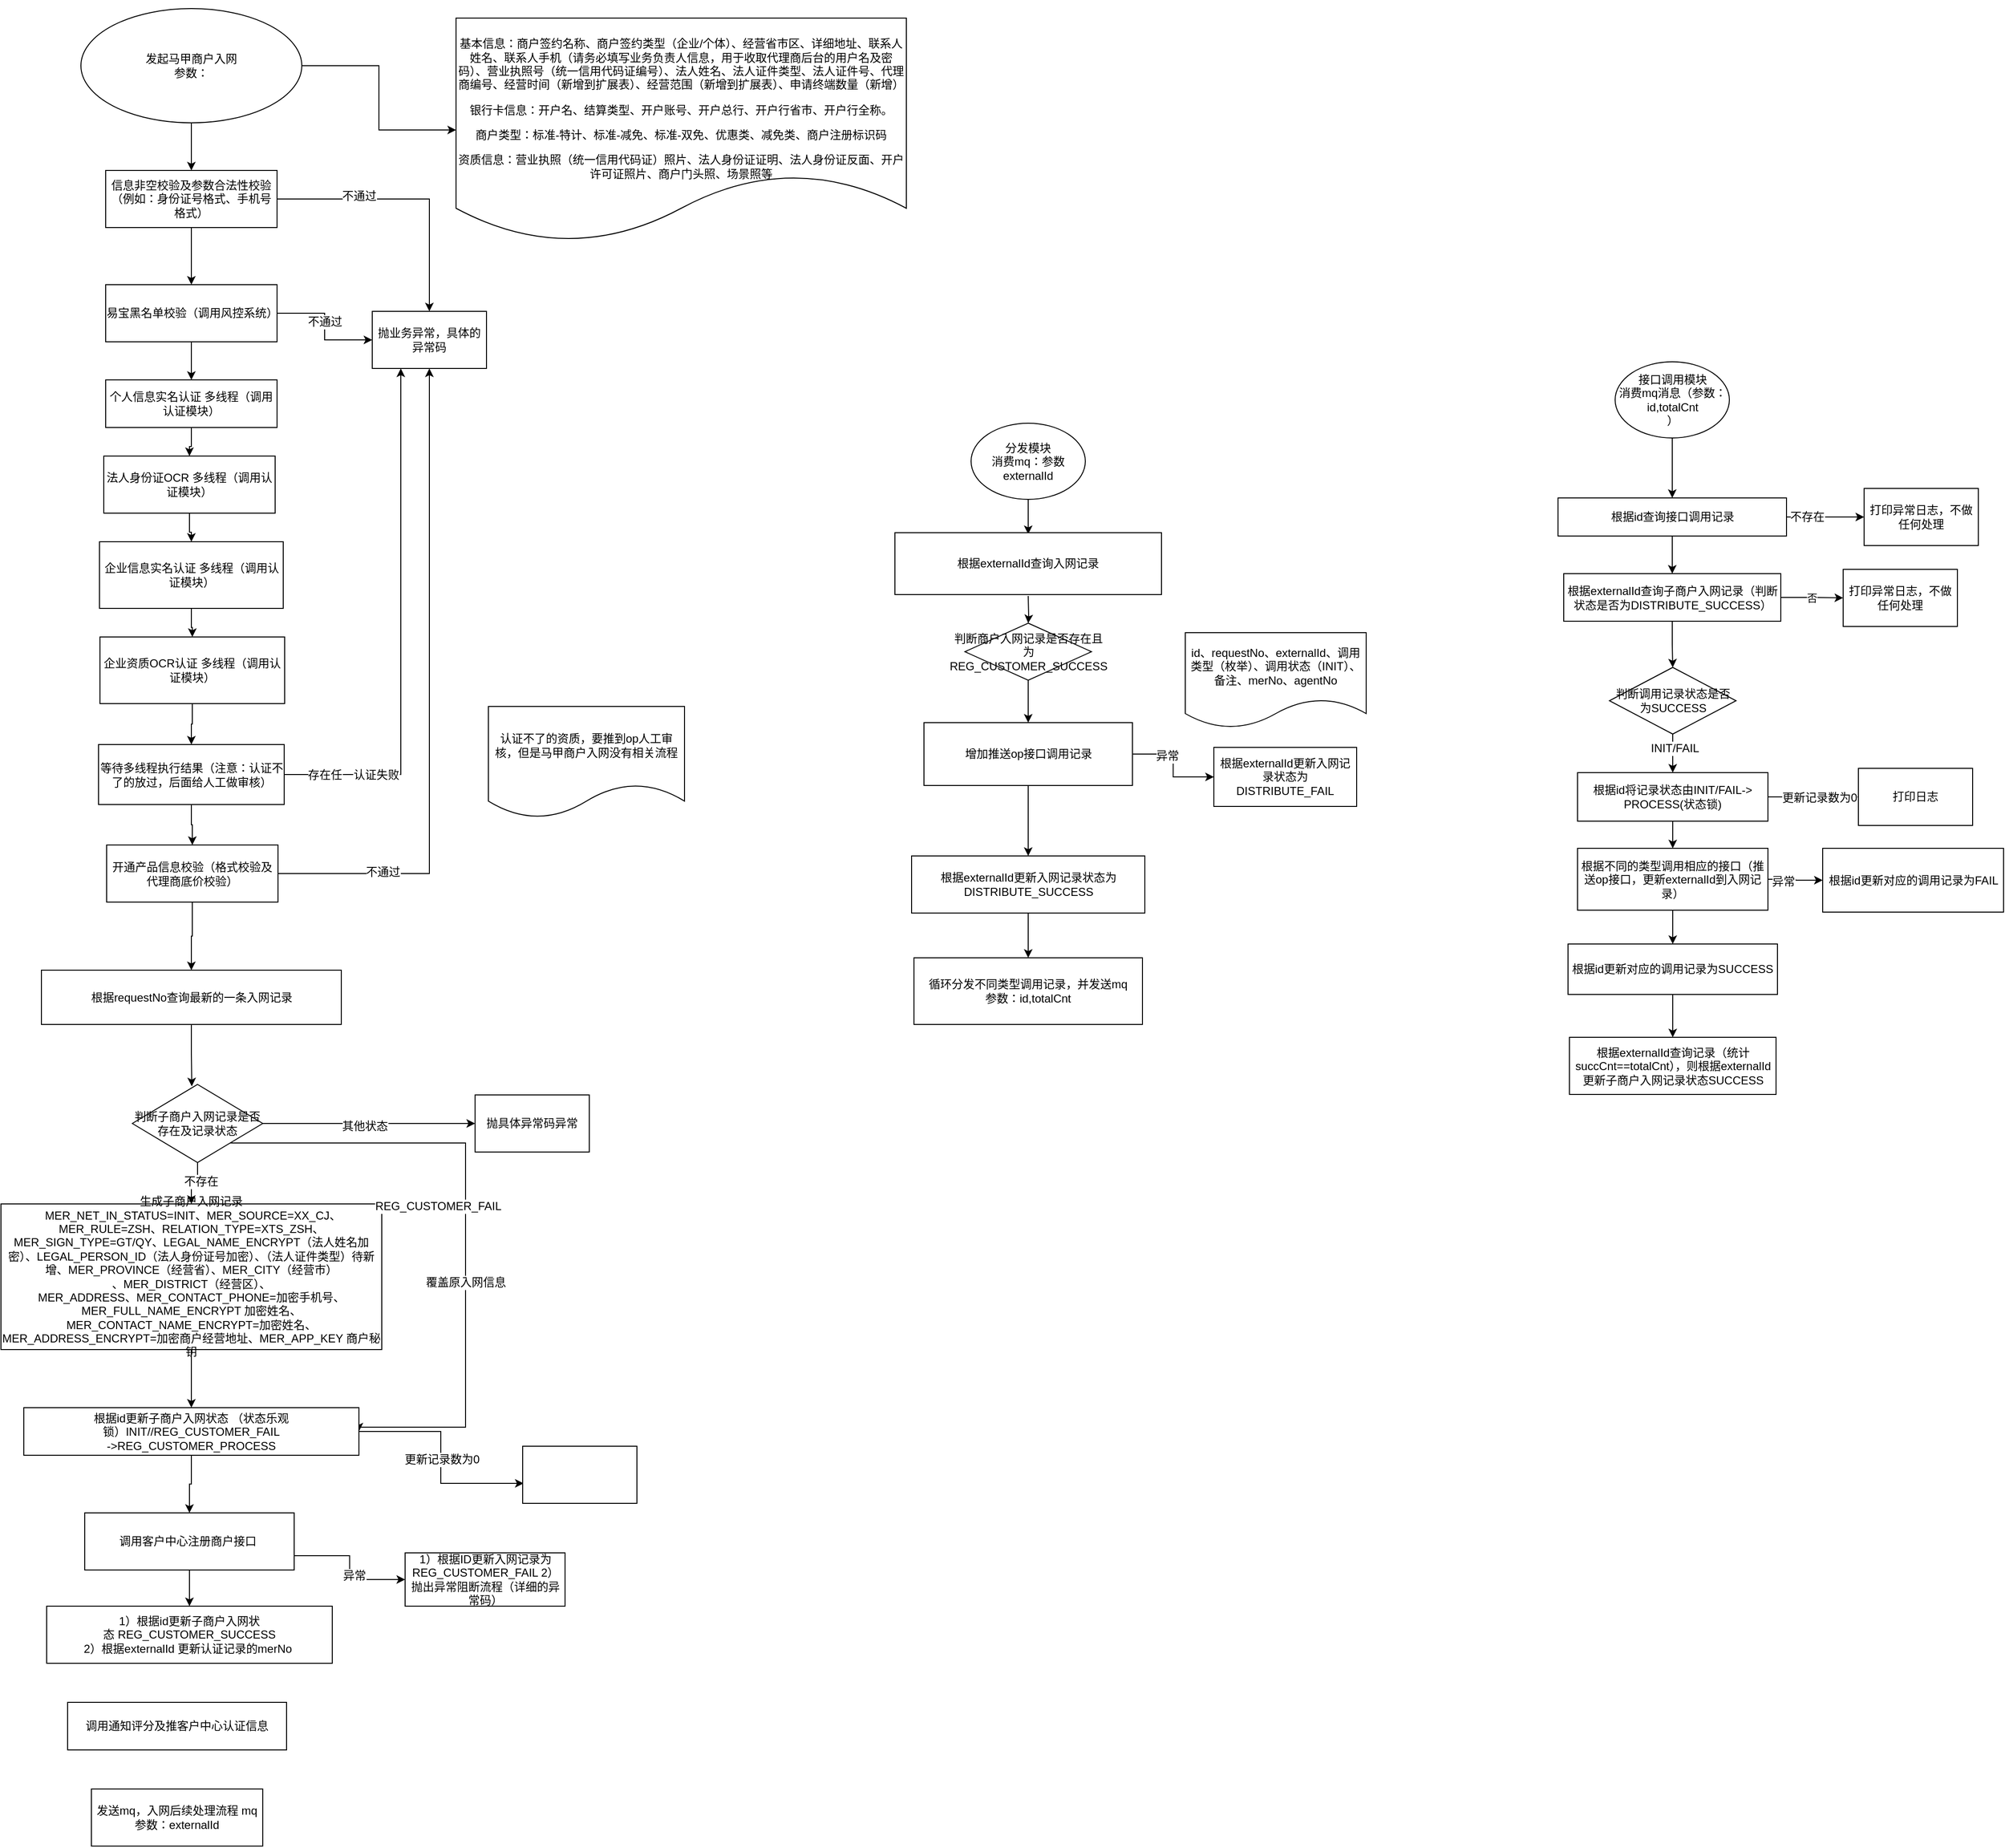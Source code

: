<mxfile version="10.4.0" type="github"><diagram id="0zmiai0lUScn3Bx6PI7V" name="Page-1"><mxGraphModel dx="3257" dy="3964" grid="1" gridSize="10" guides="1" tooltips="1" connect="1" arrows="1" fold="1" page="1" pageScale="1" pageWidth="2339" pageHeight="3300" math="0" shadow="0"><root><mxCell id="0"/><mxCell id="1" parent="0"/><mxCell id="qmU_EbiqnixJdN_HYGX3-1" style="edgeStyle=orthogonalEdgeStyle;rounded=0;orthogonalLoop=1;jettySize=auto;html=1;exitX=0.5;exitY=1;exitDx=0;exitDy=0;" parent="1" source="qmU_EbiqnixJdN_HYGX3-2" target="qmU_EbiqnixJdN_HYGX3-7" edge="1"><mxGeometry relative="1" as="geometry"/></mxCell><mxCell id="qmU_EbiqnixJdN_HYGX3-43" style="edgeStyle=orthogonalEdgeStyle;rounded=0;orthogonalLoop=1;jettySize=auto;html=1;" parent="1" source="qmU_EbiqnixJdN_HYGX3-2" target="qmU_EbiqnixJdN_HYGX3-3" edge="1"><mxGeometry relative="1" as="geometry"/></mxCell><mxCell id="qmU_EbiqnixJdN_HYGX3-2" value="发起马甲商户入网&lt;br&gt;参数：&lt;br&gt;" style="ellipse;whiteSpace=wrap;html=1;" parent="1" vertex="1"><mxGeometry x="-2124" y="10" width="232" height="120" as="geometry"/></mxCell><mxCell id="qmU_EbiqnixJdN_HYGX3-3" value="&lt;p&gt;&lt;span&gt;&lt;br&gt;&lt;/span&gt;&lt;/p&gt;&lt;p&gt;&lt;span&gt;基本信息：&lt;/span&gt;商户签约名称、商户签约类型（企业/个体）、经营省市区、详细地址、联系人姓名、联系人手机（请务必填写业务负责人信息，用于收取代理商后台的用户名及密码）、营业执照号（统一信用代码证编号）、法人姓名、法人证件类型、法人证件号、代理商编号、经营时间（新增到扩展表）、经营范围（新增到扩展表）、申请终端数量（新增）&lt;/p&gt;&lt;p&gt;&lt;span&gt;银行卡信息：&lt;/span&gt;开户名、结算类型、开户账号、开户总行、开户行省市、开户行全称。&lt;/p&gt;&lt;p&gt;商户类型：标准-特计、标准-减免、标准-双免、优惠类、减免类、商户注册标识码&lt;/p&gt;&lt;p&gt;&lt;span&gt;资质信息：&lt;/span&gt;营业执照（统一信用代码证）照片、法人身份证证明、法人身份证反面、开户许可证照片、商户门头照、场景照等&lt;/p&gt;" style="shape=document;whiteSpace=wrap;html=1;boundedLbl=1;" parent="1" vertex="1"><mxGeometry x="-1730" y="20" width="473" height="235" as="geometry"/></mxCell><mxCell id="qmU_EbiqnixJdN_HYGX3-4" style="edgeStyle=orthogonalEdgeStyle;rounded=0;orthogonalLoop=1;jettySize=auto;html=1;" parent="1" source="qmU_EbiqnixJdN_HYGX3-7" target="qmU_EbiqnixJdN_HYGX3-11" edge="1"><mxGeometry relative="1" as="geometry"/></mxCell><mxCell id="qmU_EbiqnixJdN_HYGX3-5" style="edgeStyle=orthogonalEdgeStyle;rounded=0;orthogonalLoop=1;jettySize=auto;html=1;" parent="1" source="qmU_EbiqnixJdN_HYGX3-7" target="qmU_EbiqnixJdN_HYGX3-42" edge="1"><mxGeometry relative="1" as="geometry"/></mxCell><mxCell id="qmU_EbiqnixJdN_HYGX3-6" value="不通过" style="text;html=1;resizable=0;points=[];align=center;verticalAlign=middle;labelBackgroundColor=#ffffff;" parent="qmU_EbiqnixJdN_HYGX3-5" vertex="1" connectable="0"><mxGeometry x="-0.381" y="3" relative="1" as="geometry"><mxPoint as="offset"/></mxGeometry></mxCell><mxCell id="qmU_EbiqnixJdN_HYGX3-7" value="信息非空校验及参数合法性校验（例如：身份证号格式、手机号格式）" style="rounded=0;whiteSpace=wrap;html=1;" parent="1" vertex="1"><mxGeometry x="-2098" y="180" width="180" height="60" as="geometry"/></mxCell><mxCell id="qmU_EbiqnixJdN_HYGX3-8" style="edgeStyle=orthogonalEdgeStyle;rounded=0;orthogonalLoop=1;jettySize=auto;html=1;exitX=0.5;exitY=1;exitDx=0;exitDy=0;" parent="1" source="qmU_EbiqnixJdN_HYGX3-11" target="qmU_EbiqnixJdN_HYGX3-15" edge="1"><mxGeometry relative="1" as="geometry"/></mxCell><mxCell id="qmU_EbiqnixJdN_HYGX3-9" style="edgeStyle=orthogonalEdgeStyle;rounded=0;orthogonalLoop=1;jettySize=auto;html=1;exitX=1;exitY=0.5;exitDx=0;exitDy=0;" parent="1" source="qmU_EbiqnixJdN_HYGX3-11" target="qmU_EbiqnixJdN_HYGX3-42" edge="1"><mxGeometry relative="1" as="geometry"/></mxCell><mxCell id="qmU_EbiqnixJdN_HYGX3-10" value="不通过" style="text;html=1;resizable=0;points=[];align=center;verticalAlign=middle;labelBackgroundColor=#ffffff;" parent="qmU_EbiqnixJdN_HYGX3-9" vertex="1" connectable="0"><mxGeometry x="-0.219" y="-9" relative="1" as="geometry"><mxPoint x="9" y="9" as="offset"/></mxGeometry></mxCell><mxCell id="qmU_EbiqnixJdN_HYGX3-11" value="易宝黑名单校验（调用风控系统）" style="rounded=0;whiteSpace=wrap;html=1;" parent="1" vertex="1"><mxGeometry x="-2098" y="300" width="180" height="60" as="geometry"/></mxCell><mxCell id="qmU_EbiqnixJdN_HYGX3-49" style="edgeStyle=orthogonalEdgeStyle;rounded=0;orthogonalLoop=1;jettySize=auto;html=1;entryX=0.5;entryY=0;entryDx=0;entryDy=0;" parent="1" source="qmU_EbiqnixJdN_HYGX3-15" target="qmU_EbiqnixJdN_HYGX3-44" edge="1"><mxGeometry relative="1" as="geometry"/></mxCell><mxCell id="qmU_EbiqnixJdN_HYGX3-15" value="个人信息实名认证 多线程（调用认证模块）" style="rounded=0;whiteSpace=wrap;html=1;" parent="1" vertex="1"><mxGeometry x="-2098" y="400" width="180" height="50" as="geometry"/></mxCell><mxCell id="qmU_EbiqnixJdN_HYGX3-17" style="edgeStyle=orthogonalEdgeStyle;rounded=0;orthogonalLoop=1;jettySize=auto;html=1;exitX=1;exitY=0.5;exitDx=0;exitDy=0;" parent="1" source="qmU_EbiqnixJdN_HYGX3-19" target="qmU_EbiqnixJdN_HYGX3-42" edge="1"><mxGeometry relative="1" as="geometry"/></mxCell><mxCell id="qmU_EbiqnixJdN_HYGX3-18" value="不通过" style="text;html=1;resizable=0;points=[];align=center;verticalAlign=middle;labelBackgroundColor=#ffffff;" parent="qmU_EbiqnixJdN_HYGX3-17" vertex="1" connectable="0"><mxGeometry x="-0.681" y="2" relative="1" as="geometry"><mxPoint as="offset"/></mxGeometry></mxCell><mxCell id="qmU_EbiqnixJdN_HYGX3-58" style="edgeStyle=orthogonalEdgeStyle;rounded=0;orthogonalLoop=1;jettySize=auto;html=1;" parent="1" source="qmU_EbiqnixJdN_HYGX3-19" target="qmU_EbiqnixJdN_HYGX3-30" edge="1"><mxGeometry relative="1" as="geometry"/></mxCell><mxCell id="qmU_EbiqnixJdN_HYGX3-19" value="开通产品信息校验（格式校验及代理商底价校验）" style="rounded=0;whiteSpace=wrap;html=1;" parent="1" vertex="1"><mxGeometry x="-2097" y="888.5" width="180" height="60" as="geometry"/></mxCell><mxCell id="qmU_EbiqnixJdN_HYGX3-20" style="edgeStyle=orthogonalEdgeStyle;rounded=0;orthogonalLoop=1;jettySize=auto;html=1;exitX=1;exitY=0.75;exitDx=0;exitDy=0;entryX=0;entryY=0.5;entryDx=0;entryDy=0;" parent="1" source="qmU_EbiqnixJdN_HYGX3-23" target="qmU_EbiqnixJdN_HYGX3-41" edge="1"><mxGeometry relative="1" as="geometry"/></mxCell><mxCell id="qmU_EbiqnixJdN_HYGX3-21" value="异常" style="text;html=1;resizable=0;points=[];align=center;verticalAlign=middle;labelBackgroundColor=#ffffff;" parent="qmU_EbiqnixJdN_HYGX3-20" vertex="1" connectable="0"><mxGeometry x="0.237" y="4" relative="1" as="geometry"><mxPoint as="offset"/></mxGeometry></mxCell><mxCell id="qmU_EbiqnixJdN_HYGX3-22" style="edgeStyle=orthogonalEdgeStyle;rounded=0;orthogonalLoop=1;jettySize=auto;html=1;entryX=0.5;entryY=0;entryDx=0;entryDy=0;" parent="1" source="qmU_EbiqnixJdN_HYGX3-23" target="qmU_EbiqnixJdN_HYGX3-27" edge="1"><mxGeometry relative="1" as="geometry"/></mxCell><mxCell id="qmU_EbiqnixJdN_HYGX3-23" value="&lt;span&gt;调用客户中心注册商户接口&amp;nbsp;&lt;/span&gt;&lt;span&gt;&lt;br&gt;&lt;/span&gt;" style="rounded=0;whiteSpace=wrap;html=1;" parent="1" vertex="1"><mxGeometry x="-2120" y="1590" width="220" height="60" as="geometry"/></mxCell><mxCell id="2WgV2PXz99s6lV0H7O1x-5" style="edgeStyle=orthogonalEdgeStyle;rounded=0;orthogonalLoop=1;jettySize=auto;html=1;" edge="1" parent="1" source="qmU_EbiqnixJdN_HYGX3-25" target="2WgV2PXz99s6lV0H7O1x-4"><mxGeometry relative="1" as="geometry"/></mxCell><mxCell id="qmU_EbiqnixJdN_HYGX3-25" value="生成子商户入网记录&lt;br&gt;&amp;nbsp;&lt;span&gt;MER_NET_IN_STATUS=INIT、&lt;/span&gt;&lt;span&gt;MER_SOURCE=XX_CJ、&lt;br&gt;&lt;/span&gt;&lt;span&gt;MER_RULE=&lt;/span&gt;&lt;span&gt;ZSH、&lt;/span&gt;&lt;span&gt;RELATION_TYPE=&lt;/span&gt;&lt;span&gt;XTS_ZSH&lt;/span&gt;、MER_SIGN_TYPE=GT/QY&lt;span&gt;、&lt;/span&gt;&lt;span&gt;LEGAL_NAME_ENCRYPT（法人姓名加密）&lt;/span&gt;、LEGAL_PERSON_ID（法人身份证号加密）、（法人证件类型）待新增、&lt;span&gt;MER_PROVINCE（经营省）、&lt;/span&gt;&lt;span&gt;MER_CITY&lt;/span&gt;（经营市）&lt;span&gt;&lt;br&gt;、&lt;/span&gt;&lt;span&gt;MER_DISTRICT（&lt;/span&gt;经营区&lt;span&gt;）、&lt;/span&gt;&lt;br&gt;&lt;span&gt;MER_ADDRESS、&lt;/span&gt;&lt;span&gt;MER_CONTACT_PHONE=加密手机号、&lt;/span&gt;&lt;span&gt;MER_FULL_NAME_ENCRYPT 加密姓名、&lt;/span&gt;&lt;span&gt;MER_CONTACT_NAME_ENCRYPT=加密姓名、&lt;/span&gt;&lt;span&gt;&lt;br&gt;&lt;/span&gt;&lt;span&gt;MER_ADDRESS_ENCRYPT=加密商户经营地址、&lt;/span&gt;&lt;span&gt;MER_APP_KEY 商户秘钥&lt;/span&gt;" style="rounded=0;whiteSpace=wrap;html=1;" parent="1" vertex="1"><mxGeometry x="-2208" y="1265.5" width="400" height="153" as="geometry"/></mxCell><mxCell id="qmU_EbiqnixJdN_HYGX3-27" value="1）根据id更新子商户入网状态&amp;nbsp;REG_CUSTOMER_SUCCESS&lt;br&gt;2）根据externalId 更新认证记录的merNo&amp;nbsp;&lt;span&gt;&lt;br&gt;&lt;/span&gt;" style="rounded=0;whiteSpace=wrap;html=1;" parent="1" vertex="1"><mxGeometry x="-2160" y="1688" width="300" height="60" as="geometry"/></mxCell><mxCell id="qmU_EbiqnixJdN_HYGX3-28" value="发送mq，入网后续处理流程 mq参数：externalId" style="rounded=0;whiteSpace=wrap;html=1;" parent="1" vertex="1"><mxGeometry x="-2113" y="1880" width="180" height="60" as="geometry"/></mxCell><mxCell id="qmU_EbiqnixJdN_HYGX3-29" style="edgeStyle=orthogonalEdgeStyle;rounded=0;orthogonalLoop=1;jettySize=auto;html=1;entryX=0.456;entryY=0.024;entryDx=0;entryDy=0;entryPerimeter=0;" parent="1" source="qmU_EbiqnixJdN_HYGX3-30" target="qmU_EbiqnixJdN_HYGX3-39" edge="1"><mxGeometry relative="1" as="geometry"/></mxCell><mxCell id="qmU_EbiqnixJdN_HYGX3-30" value="根据requestNo查询最新的一条入网记录" style="rounded=0;whiteSpace=wrap;html=1;" parent="1" vertex="1"><mxGeometry x="-2165.5" y="1020" width="315" height="57" as="geometry"/></mxCell><mxCell id="qmU_EbiqnixJdN_HYGX3-33" style="edgeStyle=orthogonalEdgeStyle;rounded=0;orthogonalLoop=1;jettySize=auto;html=1;" parent="1" source="qmU_EbiqnixJdN_HYGX3-39" target="qmU_EbiqnixJdN_HYGX3-25" edge="1"><mxGeometry relative="1" as="geometry"/></mxCell><mxCell id="qmU_EbiqnixJdN_HYGX3-34" value="不存在" style="text;html=1;resizable=0;points=[];align=center;verticalAlign=middle;labelBackgroundColor=#ffffff;" parent="qmU_EbiqnixJdN_HYGX3-33" vertex="1" connectable="0"><mxGeometry x="-0.218" y="3" relative="1" as="geometry"><mxPoint as="offset"/></mxGeometry></mxCell><mxCell id="qmU_EbiqnixJdN_HYGX3-35" style="edgeStyle=orthogonalEdgeStyle;rounded=0;orthogonalLoop=1;jettySize=auto;html=1;entryX=0;entryY=0.5;entryDx=0;entryDy=0;" parent="1" source="qmU_EbiqnixJdN_HYGX3-39" target="qmU_EbiqnixJdN_HYGX3-40" edge="1"><mxGeometry relative="1" as="geometry"/></mxCell><mxCell id="qmU_EbiqnixJdN_HYGX3-36" value="其他状态" style="text;html=1;resizable=0;points=[];align=center;verticalAlign=middle;labelBackgroundColor=#ffffff;" parent="qmU_EbiqnixJdN_HYGX3-35" vertex="1" connectable="0"><mxGeometry x="-0.047" y="-3" relative="1" as="geometry"><mxPoint as="offset"/></mxGeometry></mxCell><mxCell id="qmU_EbiqnixJdN_HYGX3-37" style="edgeStyle=orthogonalEdgeStyle;rounded=0;orthogonalLoop=1;jettySize=auto;html=1;exitX=1;exitY=1;exitDx=0;exitDy=0;entryX=1;entryY=0.5;entryDx=0;entryDy=0;" parent="1" source="qmU_EbiqnixJdN_HYGX3-39" target="2WgV2PXz99s6lV0H7O1x-4" edge="1"><mxGeometry relative="1" as="geometry"><Array as="points"><mxPoint x="-1720" y="1202"/><mxPoint x="-1720" y="1500"/><mxPoint x="-1832" y="1500"/></Array><mxPoint x="-1680" y="1420" as="targetPoint"/></mxGeometry></mxCell><mxCell id="qmU_EbiqnixJdN_HYGX3-38" value="REG_CUSTOMER_FAIL" style="text;html=1;resizable=0;points=[];align=center;verticalAlign=middle;labelBackgroundColor=#ffffff;" parent="qmU_EbiqnixJdN_HYGX3-37" vertex="1" connectable="0"><mxGeometry x="-0.342" y="-66" relative="1" as="geometry"><mxPoint as="offset"/></mxGeometry></mxCell><mxCell id="2WgV2PXz99s6lV0H7O1x-7" value="覆盖原入网信息" style="text;html=1;resizable=0;points=[];align=center;verticalAlign=middle;labelBackgroundColor=#ffffff;" vertex="1" connectable="0" parent="qmU_EbiqnixJdN_HYGX3-37"><mxGeometry x="0.187" relative="1" as="geometry"><mxPoint as="offset"/></mxGeometry></mxCell><mxCell id="qmU_EbiqnixJdN_HYGX3-39" value="判断子商户入网记录是否存在及记录状态" style="rhombus;whiteSpace=wrap;html=1;" parent="1" vertex="1"><mxGeometry x="-2070" y="1140" width="137" height="82" as="geometry"/></mxCell><mxCell id="qmU_EbiqnixJdN_HYGX3-40" value="抛具体异常码异常" style="rounded=0;whiteSpace=wrap;html=1;" parent="1" vertex="1"><mxGeometry x="-1710" y="1151" width="120" height="60" as="geometry"/></mxCell><mxCell id="qmU_EbiqnixJdN_HYGX3-41" value="1）根据ID更新入网记录为&lt;span&gt;REG_&lt;/span&gt;&lt;span&gt;CUSTOMER&lt;/span&gt;&lt;span&gt;_FAIL 2）抛出异常阻断流程（详细的异常码）&lt;/span&gt;" style="rounded=0;whiteSpace=wrap;html=1;" parent="1" vertex="1"><mxGeometry x="-1783.5" y="1632" width="168" height="56" as="geometry"/></mxCell><mxCell id="qmU_EbiqnixJdN_HYGX3-42" value="抛业务异常，具体的异常码" style="rounded=0;whiteSpace=wrap;html=1;" parent="1" vertex="1"><mxGeometry x="-1818" y="328" width="120" height="60" as="geometry"/></mxCell><mxCell id="qmU_EbiqnixJdN_HYGX3-50" style="edgeStyle=orthogonalEdgeStyle;rounded=0;orthogonalLoop=1;jettySize=auto;html=1;entryX=0.5;entryY=0;entryDx=0;entryDy=0;" parent="1" source="qmU_EbiqnixJdN_HYGX3-44" target="qmU_EbiqnixJdN_HYGX3-45" edge="1"><mxGeometry relative="1" as="geometry"/></mxCell><mxCell id="qmU_EbiqnixJdN_HYGX3-44" value="法人身份证OCR 多线程（调用认证模块）" style="rounded=0;whiteSpace=wrap;html=1;" parent="1" vertex="1"><mxGeometry x="-2100" y="480" width="180" height="60" as="geometry"/></mxCell><mxCell id="qmU_EbiqnixJdN_HYGX3-51" style="edgeStyle=orthogonalEdgeStyle;rounded=0;orthogonalLoop=1;jettySize=auto;html=1;entryX=0.5;entryY=0;entryDx=0;entryDy=0;" parent="1" source="qmU_EbiqnixJdN_HYGX3-45" target="qmU_EbiqnixJdN_HYGX3-46" edge="1"><mxGeometry relative="1" as="geometry"/></mxCell><mxCell id="qmU_EbiqnixJdN_HYGX3-45" value="企业信息实名认证 多线程（调用认证模块）" style="rounded=0;whiteSpace=wrap;html=1;" parent="1" vertex="1"><mxGeometry x="-2104.5" y="570" width="193" height="70" as="geometry"/></mxCell><mxCell id="qmU_EbiqnixJdN_HYGX3-52" style="edgeStyle=orthogonalEdgeStyle;rounded=0;orthogonalLoop=1;jettySize=auto;html=1;entryX=0.5;entryY=0;entryDx=0;entryDy=0;" parent="1" source="qmU_EbiqnixJdN_HYGX3-46" target="qmU_EbiqnixJdN_HYGX3-47" edge="1"><mxGeometry relative="1" as="geometry"/></mxCell><mxCell id="qmU_EbiqnixJdN_HYGX3-46" value="企业资质OCR认证 多线程（调用认证模块）" style="rounded=0;whiteSpace=wrap;html=1;" parent="1" vertex="1"><mxGeometry x="-2104" y="670" width="194" height="70" as="geometry"/></mxCell><mxCell id="qmU_EbiqnixJdN_HYGX3-53" style="edgeStyle=orthogonalEdgeStyle;rounded=0;orthogonalLoop=1;jettySize=auto;html=1;entryX=0.5;entryY=0;entryDx=0;entryDy=0;" parent="1" source="qmU_EbiqnixJdN_HYGX3-47" target="qmU_EbiqnixJdN_HYGX3-19" edge="1"><mxGeometry relative="1" as="geometry"/></mxCell><mxCell id="qmU_EbiqnixJdN_HYGX3-56" style="edgeStyle=orthogonalEdgeStyle;rounded=0;orthogonalLoop=1;jettySize=auto;html=1;entryX=0.25;entryY=1;entryDx=0;entryDy=0;" parent="1" source="qmU_EbiqnixJdN_HYGX3-47" target="qmU_EbiqnixJdN_HYGX3-42" edge="1"><mxGeometry relative="1" as="geometry"/></mxCell><mxCell id="qmU_EbiqnixJdN_HYGX3-57" value="存在任一认证失败" style="text;html=1;resizable=0;points=[];align=center;verticalAlign=middle;labelBackgroundColor=#ffffff;" parent="qmU_EbiqnixJdN_HYGX3-56" vertex="1" connectable="0"><mxGeometry x="-0.74" relative="1" as="geometry"><mxPoint x="1" as="offset"/></mxGeometry></mxCell><mxCell id="qmU_EbiqnixJdN_HYGX3-47" value="等待多线程执行结果（注意：认证不了的放过，后面给人工做审核）" style="rounded=0;whiteSpace=wrap;html=1;" parent="1" vertex="1"><mxGeometry x="-2105.5" y="783" width="195" height="63" as="geometry"/></mxCell><mxCell id="qmU_EbiqnixJdN_HYGX3-59" style="edgeStyle=orthogonalEdgeStyle;rounded=0;orthogonalLoop=1;jettySize=auto;html=1;" parent="1" source="qmU_EbiqnixJdN_HYGX3-60" target="qmU_EbiqnixJdN_HYGX3-64" edge="1"><mxGeometry relative="1" as="geometry"/></mxCell><mxCell id="qmU_EbiqnixJdN_HYGX3-60" value="判断商户入网记录是否存在且为REG_CUSTOMER_SUCCESS" style="rhombus;whiteSpace=wrap;html=1;" parent="1" vertex="1"><mxGeometry x="-1195.5" y="655.5" width="133" height="60" as="geometry"/></mxCell><mxCell id="qmU_EbiqnixJdN_HYGX3-61" style="edgeStyle=orthogonalEdgeStyle;rounded=0;orthogonalLoop=1;jettySize=auto;html=1;" parent="1" source="qmU_EbiqnixJdN_HYGX3-64" target="qmU_EbiqnixJdN_HYGX3-70" edge="1"><mxGeometry relative="1" as="geometry"/></mxCell><mxCell id="qmU_EbiqnixJdN_HYGX3-62" value="异常" style="text;html=1;resizable=0;points=[];align=center;verticalAlign=middle;labelBackgroundColor=#ffffff;" parent="qmU_EbiqnixJdN_HYGX3-61" vertex="1" connectable="0"><mxGeometry x="-0.188" y="-7" relative="1" as="geometry"><mxPoint as="offset"/></mxGeometry></mxCell><mxCell id="qmU_EbiqnixJdN_HYGX3-76" style="edgeStyle=orthogonalEdgeStyle;rounded=0;orthogonalLoop=1;jettySize=auto;html=1;exitX=0.5;exitY=1;exitDx=0;exitDy=0;entryX=0.5;entryY=0;entryDx=0;entryDy=0;" parent="1" source="qmU_EbiqnixJdN_HYGX3-64" target="qmU_EbiqnixJdN_HYGX3-72" edge="1"><mxGeometry relative="1" as="geometry"/></mxCell><mxCell id="qmU_EbiqnixJdN_HYGX3-64" value="增加推送op接口调用记录" style="rounded=0;whiteSpace=wrap;html=1;" parent="1" vertex="1"><mxGeometry x="-1238.5" y="760" width="219" height="66" as="geometry"/></mxCell><mxCell id="qmU_EbiqnixJdN_HYGX3-65" value="id、requestNo、externalId、调用类型（枚举）、调用状态（INIT）、备注、merNo、agentNo" style="shape=document;whiteSpace=wrap;html=1;boundedLbl=1;" parent="1" vertex="1"><mxGeometry x="-964" y="665.5" width="190" height="100" as="geometry"/></mxCell><mxCell id="qmU_EbiqnixJdN_HYGX3-66" value="循环分发不同类型调用记录，并发送mq&lt;br&gt;参数：id,totalCnt&lt;br&gt;" style="rounded=0;whiteSpace=wrap;html=1;" parent="1" vertex="1"><mxGeometry x="-1249" y="1007" width="240" height="70" as="geometry"/></mxCell><mxCell id="qmU_EbiqnixJdN_HYGX3-67" style="edgeStyle=orthogonalEdgeStyle;rounded=0;orthogonalLoop=1;jettySize=auto;html=1;" parent="1" source="qmU_EbiqnixJdN_HYGX3-68" edge="1"><mxGeometry relative="1" as="geometry"><mxPoint x="-1129" y="562" as="targetPoint"/></mxGeometry></mxCell><mxCell id="qmU_EbiqnixJdN_HYGX3-68" value="分发模块 &lt;br&gt;消费mq：参数 externalId" style="ellipse;whiteSpace=wrap;html=1;" parent="1" vertex="1"><mxGeometry x="-1189" y="445.5" width="120" height="80" as="geometry"/></mxCell><mxCell id="qmU_EbiqnixJdN_HYGX3-69" style="edgeStyle=orthogonalEdgeStyle;rounded=0;orthogonalLoop=1;jettySize=auto;html=1;" parent="1" target="qmU_EbiqnixJdN_HYGX3-60" edge="1"><mxGeometry relative="1" as="geometry"><mxPoint x="-1129" y="627" as="sourcePoint"/></mxGeometry></mxCell><mxCell id="qmU_EbiqnixJdN_HYGX3-70" value="根据externalId更新入网记录状态为&lt;span&gt;DISTRIBUTE_FAIL&lt;/span&gt;" style="rounded=0;whiteSpace=wrap;html=1;" parent="1" vertex="1"><mxGeometry x="-934" y="786" width="150" height="62" as="geometry"/></mxCell><mxCell id="qmU_EbiqnixJdN_HYGX3-71" value="" style="edgeStyle=orthogonalEdgeStyle;rounded=0;orthogonalLoop=1;jettySize=auto;html=1;" parent="1" source="qmU_EbiqnixJdN_HYGX3-72" target="qmU_EbiqnixJdN_HYGX3-66" edge="1"><mxGeometry relative="1" as="geometry"/></mxCell><mxCell id="qmU_EbiqnixJdN_HYGX3-72" value="&lt;span&gt;根据externalId更新入网记录状态为&lt;/span&gt;&lt;span&gt;DISTRIBUTE_SUCCESS&lt;/span&gt;" style="rounded=0;whiteSpace=wrap;html=1;" parent="1" vertex="1"><mxGeometry x="-1251.5" y="900" width="245" height="60" as="geometry"/></mxCell><mxCell id="qmU_EbiqnixJdN_HYGX3-73" value="根据externalId查询入网记录" style="rounded=0;whiteSpace=wrap;html=1;" parent="1" vertex="1"><mxGeometry x="-1269" y="560.5" width="280" height="65" as="geometry"/></mxCell><mxCell id="qmU_EbiqnixJdN_HYGX3-74" value="认证不了的资质，要推到op人工审核，但是马甲商户入网没有相关流程" style="shape=document;whiteSpace=wrap;html=1;boundedLbl=1;" parent="1" vertex="1"><mxGeometry x="-1696" y="743" width="206" height="117" as="geometry"/></mxCell><mxCell id="qmU_EbiqnixJdN_HYGX3-78" style="edgeStyle=orthogonalEdgeStyle;rounded=0;orthogonalLoop=1;jettySize=auto;html=1;" parent="1" source="qmU_EbiqnixJdN_HYGX3-81" target="qmU_EbiqnixJdN_HYGX3-100" edge="1"><mxGeometry relative="1" as="geometry"/></mxCell><mxCell id="qmU_EbiqnixJdN_HYGX3-79" style="edgeStyle=orthogonalEdgeStyle;rounded=0;orthogonalLoop=1;jettySize=auto;html=1;exitX=1;exitY=0.5;exitDx=0;exitDy=0;entryX=0;entryY=0.5;entryDx=0;entryDy=0;" parent="1" source="qmU_EbiqnixJdN_HYGX3-81" target="qmU_EbiqnixJdN_HYGX3-102" edge="1"><mxGeometry relative="1" as="geometry"/></mxCell><mxCell id="qmU_EbiqnixJdN_HYGX3-80" value="不存在" style="text;html=1;resizable=0;points=[];align=center;verticalAlign=middle;labelBackgroundColor=#ffffff;" parent="qmU_EbiqnixJdN_HYGX3-79" vertex="1" connectable="0"><mxGeometry x="-0.472" relative="1" as="geometry"><mxPoint as="offset"/></mxGeometry></mxCell><mxCell id="qmU_EbiqnixJdN_HYGX3-81" value="根据id查询接口调用记录&lt;br&gt;" style="rounded=0;whiteSpace=wrap;html=1;" parent="1" vertex="1"><mxGeometry x="-572.5" y="524" width="240" height="40" as="geometry"/></mxCell><mxCell id="qmU_EbiqnixJdN_HYGX3-82" style="edgeStyle=orthogonalEdgeStyle;rounded=0;orthogonalLoop=1;jettySize=auto;html=1;exitX=0.5;exitY=1;exitDx=0;exitDy=0;" parent="1" source="qmU_EbiqnixJdN_HYGX3-84" target="qmU_EbiqnixJdN_HYGX3-95" edge="1"><mxGeometry relative="1" as="geometry"><mxPoint x="-439.5" y="750.833" as="sourcePoint"/></mxGeometry></mxCell><mxCell id="qmU_EbiqnixJdN_HYGX3-83" value="INIT/FAIL" style="text;html=1;resizable=0;points=[];align=center;verticalAlign=middle;labelBackgroundColor=#ffffff;" parent="qmU_EbiqnixJdN_HYGX3-82" vertex="1" connectable="0"><mxGeometry x="-0.259" y="2" relative="1" as="geometry"><mxPoint as="offset"/></mxGeometry></mxCell><mxCell id="qmU_EbiqnixJdN_HYGX3-84" value="判断调用记录状态是否为SUCCESS" style="rhombus;whiteSpace=wrap;html=1;" parent="1" vertex="1"><mxGeometry x="-518.5" y="702" width="133" height="70" as="geometry"/></mxCell><mxCell id="qmU_EbiqnixJdN_HYGX3-85" style="edgeStyle=orthogonalEdgeStyle;rounded=0;orthogonalLoop=1;jettySize=auto;html=1;" parent="1" source="qmU_EbiqnixJdN_HYGX3-88" target="qmU_EbiqnixJdN_HYGX3-91" edge="1"><mxGeometry relative="1" as="geometry"/></mxCell><mxCell id="qmU_EbiqnixJdN_HYGX3-86" value="异常" style="text;html=1;resizable=0;points=[];align=center;verticalAlign=middle;labelBackgroundColor=#ffffff;" parent="qmU_EbiqnixJdN_HYGX3-85" vertex="1" connectable="0"><mxGeometry x="-0.472" y="-2" relative="1" as="geometry"><mxPoint as="offset"/></mxGeometry></mxCell><mxCell id="qmU_EbiqnixJdN_HYGX3-87" style="edgeStyle=orthogonalEdgeStyle;rounded=0;orthogonalLoop=1;jettySize=auto;html=1;" parent="1" source="qmU_EbiqnixJdN_HYGX3-88" target="qmU_EbiqnixJdN_HYGX3-90" edge="1"><mxGeometry relative="1" as="geometry"/></mxCell><mxCell id="qmU_EbiqnixJdN_HYGX3-88" value="根据不同的类型调用相应的接口（推送op接口，更新externalId到入网记录）" style="rounded=0;whiteSpace=wrap;html=1;" parent="1" vertex="1"><mxGeometry x="-552" y="892" width="200" height="65" as="geometry"/></mxCell><mxCell id="qmU_EbiqnixJdN_HYGX3-89" style="edgeStyle=orthogonalEdgeStyle;rounded=0;orthogonalLoop=1;jettySize=auto;html=1;" parent="1" source="qmU_EbiqnixJdN_HYGX3-90" target="qmU_EbiqnixJdN_HYGX3-97" edge="1"><mxGeometry relative="1" as="geometry"/></mxCell><mxCell id="qmU_EbiqnixJdN_HYGX3-90" value="根据id更新对应的调用记录为SUCCESS" style="rounded=0;whiteSpace=wrap;html=1;" parent="1" vertex="1"><mxGeometry x="-562" y="992.5" width="220" height="53" as="geometry"/></mxCell><mxCell id="qmU_EbiqnixJdN_HYGX3-91" value="根据id更新对应的调用记录为FAIL" style="rounded=0;whiteSpace=wrap;html=1;" parent="1" vertex="1"><mxGeometry x="-294.5" y="892" width="190" height="67" as="geometry"/></mxCell><mxCell id="qmU_EbiqnixJdN_HYGX3-92" style="edgeStyle=orthogonalEdgeStyle;rounded=0;orthogonalLoop=1;jettySize=auto;html=1;" parent="1" source="qmU_EbiqnixJdN_HYGX3-95" target="qmU_EbiqnixJdN_HYGX3-88" edge="1"><mxGeometry relative="1" as="geometry"/></mxCell><mxCell id="qmU_EbiqnixJdN_HYGX3-93" style="edgeStyle=orthogonalEdgeStyle;rounded=0;orthogonalLoop=1;jettySize=auto;html=1;" parent="1" source="qmU_EbiqnixJdN_HYGX3-95" target="qmU_EbiqnixJdN_HYGX3-96" edge="1"><mxGeometry relative="1" as="geometry"/></mxCell><mxCell id="qmU_EbiqnixJdN_HYGX3-94" value="更新记录数为0" style="text;html=1;resizable=0;points=[];align=center;verticalAlign=middle;labelBackgroundColor=#ffffff;" parent="qmU_EbiqnixJdN_HYGX3-93" vertex="1" connectable="0"><mxGeometry x="0.124" y="-1" relative="1" as="geometry"><mxPoint as="offset"/></mxGeometry></mxCell><mxCell id="qmU_EbiqnixJdN_HYGX3-95" value="根据id将记录状态由INIT/FAIL-&amp;gt; PROCESS(状态锁)" style="rounded=0;whiteSpace=wrap;html=1;" parent="1" vertex="1"><mxGeometry x="-552" y="812.5" width="200" height="51" as="geometry"/></mxCell><mxCell id="qmU_EbiqnixJdN_HYGX3-96" value="打印日志" style="rounded=0;whiteSpace=wrap;html=1;" parent="1" vertex="1"><mxGeometry x="-257" y="808" width="120" height="60" as="geometry"/></mxCell><mxCell id="qmU_EbiqnixJdN_HYGX3-97" value="根据externalId查询记录（统计succCnt==totalCnt），则根据externalId&lt;br&gt;更新子商户入网记录状态SUCCESS" style="rounded=0;whiteSpace=wrap;html=1;" parent="1" vertex="1"><mxGeometry x="-560.5" y="1090.5" width="217" height="60" as="geometry"/></mxCell><mxCell id="qmU_EbiqnixJdN_HYGX3-98" value="否" style="edgeStyle=orthogonalEdgeStyle;rounded=0;orthogonalLoop=1;jettySize=auto;html=1;exitX=1;exitY=0.5;exitDx=0;exitDy=0;" parent="1" source="qmU_EbiqnixJdN_HYGX3-100" target="qmU_EbiqnixJdN_HYGX3-101" edge="1"><mxGeometry relative="1" as="geometry"/></mxCell><mxCell id="qmU_EbiqnixJdN_HYGX3-99" style="edgeStyle=orthogonalEdgeStyle;rounded=0;orthogonalLoop=1;jettySize=auto;html=1;" parent="1" source="qmU_EbiqnixJdN_HYGX3-100" target="qmU_EbiqnixJdN_HYGX3-84" edge="1"><mxGeometry relative="1" as="geometry"/></mxCell><mxCell id="qmU_EbiqnixJdN_HYGX3-100" value="&lt;span&gt;根据externalId查询子商户入网记录（判断状态是否为&lt;/span&gt;DISTRIBUTE_SUCCESS）" style="rounded=0;whiteSpace=wrap;html=1;" parent="1" vertex="1"><mxGeometry x="-566.5" y="603.5" width="228" height="50" as="geometry"/></mxCell><mxCell id="qmU_EbiqnixJdN_HYGX3-101" value="打印异常日志，不做任何处理" style="rounded=0;whiteSpace=wrap;html=1;" parent="1" vertex="1"><mxGeometry x="-273" y="599" width="120" height="60" as="geometry"/></mxCell><mxCell id="qmU_EbiqnixJdN_HYGX3-102" value="&lt;span&gt;打印异常日志，不做任何处理&lt;/span&gt;" style="rounded=0;whiteSpace=wrap;html=1;" parent="1" vertex="1"><mxGeometry x="-251" y="514" width="120" height="60" as="geometry"/></mxCell><mxCell id="qmU_EbiqnixJdN_HYGX3-103" style="edgeStyle=orthogonalEdgeStyle;rounded=0;orthogonalLoop=1;jettySize=auto;html=1;entryX=0.5;entryY=0;entryDx=0;entryDy=0;" parent="1" source="qmU_EbiqnixJdN_HYGX3-104" target="qmU_EbiqnixJdN_HYGX3-81" edge="1"><mxGeometry relative="1" as="geometry"/></mxCell><mxCell id="qmU_EbiqnixJdN_HYGX3-104" value="&lt;span&gt;接口调用模块&lt;br&gt;消费mq消息（参数：id&lt;/span&gt;,totalCnt&lt;span&gt;&lt;br&gt;）&lt;/span&gt;" style="ellipse;whiteSpace=wrap;html=1;" parent="1" vertex="1"><mxGeometry x="-512.5" y="381" width="120" height="80" as="geometry"/></mxCell><mxCell id="2WgV2PXz99s6lV0H7O1x-6" style="edgeStyle=orthogonalEdgeStyle;rounded=0;orthogonalLoop=1;jettySize=auto;html=1;" edge="1" parent="1" source="2WgV2PXz99s6lV0H7O1x-4" target="qmU_EbiqnixJdN_HYGX3-23"><mxGeometry relative="1" as="geometry"/></mxCell><mxCell id="2WgV2PXz99s6lV0H7O1x-9" style="edgeStyle=orthogonalEdgeStyle;rounded=0;orthogonalLoop=1;jettySize=auto;html=1;entryX=0.008;entryY=0.65;entryDx=0;entryDy=0;entryPerimeter=0;" edge="1" parent="1" source="2WgV2PXz99s6lV0H7O1x-4" target="2WgV2PXz99s6lV0H7O1x-8"><mxGeometry relative="1" as="geometry"/></mxCell><mxCell id="2WgV2PXz99s6lV0H7O1x-10" value="更新记录数为0" style="text;html=1;resizable=0;points=[];align=center;verticalAlign=middle;labelBackgroundColor=#ffffff;" vertex="1" connectable="0" parent="2WgV2PXz99s6lV0H7O1x-9"><mxGeometry x="0.013" y="1" relative="1" as="geometry"><mxPoint as="offset"/></mxGeometry></mxCell><mxCell id="2WgV2PXz99s6lV0H7O1x-4" value="根据id更新子商户入网状态 （状态乐观&lt;br&gt;锁）INIT/&lt;span&gt;/&lt;/span&gt;&lt;span&gt;REG_&lt;/span&gt;&lt;span&gt;CUSTOMER_&lt;/span&gt;FAIL&lt;span&gt;&lt;br&gt;&lt;/span&gt;-&amp;gt;&lt;span&gt;REG_&lt;/span&gt;&lt;span&gt;CUSTOMER_PROCESS&lt;/span&gt;&lt;span&gt;&lt;br&gt;&lt;/span&gt;" style="rounded=0;whiteSpace=wrap;html=1;" vertex="1" parent="1"><mxGeometry x="-2184" y="1479.5" width="352" height="50" as="geometry"/></mxCell><mxCell id="2WgV2PXz99s6lV0H7O1x-8" value="" style="rounded=0;whiteSpace=wrap;html=1;" vertex="1" parent="1"><mxGeometry x="-1660" y="1520" width="120" height="60" as="geometry"/></mxCell><mxCell id="2WgV2PXz99s6lV0H7O1x-11" value="调用通知评分及推客户中心认证信息" style="rounded=0;whiteSpace=wrap;html=1;" vertex="1" parent="1"><mxGeometry x="-2138" y="1789" width="230" height="50" as="geometry"/></mxCell></root></mxGraphModel></diagram></mxfile>